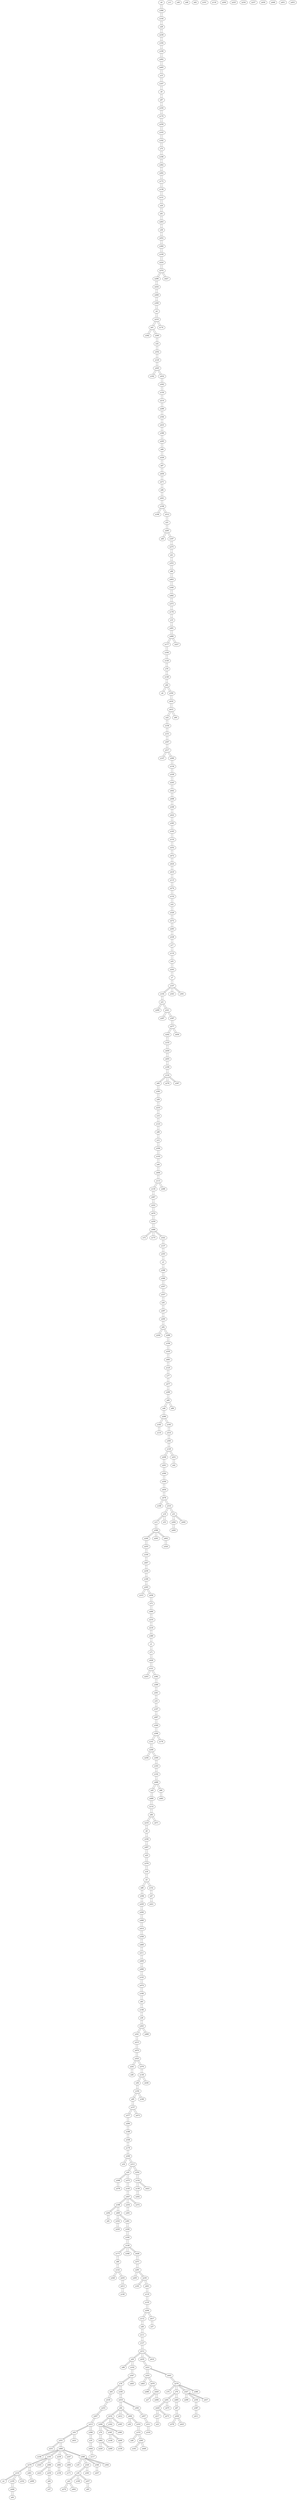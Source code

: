 graph {
n0;
n1;
n2;
n3;
n4;
n5;
n6;
n7;
n8;
n9;
n10;
n11;
n12;
n13;
n14;
n15;
n16;
n17;
n18;
n19;
n20;
n21;
n22;
n23;
n24;
n25;
n26;
n27;
n28;
n29;
n30;
n31;
n32;
n33;
n34;
n35;
n36;
n37;
n38;
n39;
n40;
n41;
n42;
n43;
n44;
n45;
n46;
n47;
n48;
n49;
n50;
n51;
n52;
n53;
n54;
n55;
n56;
n57;
n58;
n59;
n60;
n61;
n62;
n63;
n64;
n65;
n66;
n67;
n68;
n69;
n70;
n71;
n72;
n73;
n74;
n75;
n76;
n77;
n78;
n79;
n80;
n81;
n82;
n83;
n84;
n85;
n86;
n87;
n88;
n89;
n90;
n91;
n92;
n93;
n94;
n95;
n96;
n97;
n98;
n99;
n100;
n101;
n102;
n103;
n104;
n105;
n106;
n107;
n108;
n109;
n110;
n111;
n112;
n113;
n114;
n115;
n116;
n117;
n118;
n119;
n120;
n121;
n122;
n123;
n124;
n125;
n126;
n127;
n128;
n129;
n130;
n131;
n132;
n133;
n134;
n135;
n136;
n137;
n138;
n139;
n140;
n141;
n142;
n143;
n144;
n145;
n146;
n147;
n148;
n149;
n150;
n151;
n152;
n153;
n154;
n155;
n156;
n157;
n158;
n159;
n160;
n161;
n162;
n163;
n164;
n165;
n166;
n167;
n168;
n169;
n170;
n171;
n172;
n173;
n174;
n175;
n176;
n177;
n178;
n179;
n180;
n181;
n182;
n183;
n184;
n185;
n186;
n187;
n188;
n189;
n190;
n191;
n192;
n193;
n194;
n195;
n196;
n197;
n198;
n199;
n200;
n201;
n202;
n203;
n204;
n205;
n206;
n207;
n208;
n209;
n210;
n211;
n212;
n213;
n214;
n215;
n216;
n217;
n218;
n219;
n220;
n221;
n222;
n223;
n224;
n225;
n226;
n227;
n228;
n229;
n230;
n231;
n232;
n233;
n234;
n235;
n236;
n237;
n238;
n239;
n240;
n241;
n242;
n243;
n244;
n245;
n246;
n247;
n248;
n249;
n250;
n251;
n252;
n253;
n254;
n255;
n256;
n257;
n258;
n259;
n260;
n261;
n262;
n263;
n264;
n265;
n266;
n267;
n268;
n269;
n270;
n271;
n272;
n273;
n274;
n275;
n276;
n277;
n278;
n279;
n280;
n281;
n282;
n283;
n284;
n285;
n286;
n287;
n288;
n289;
n290;
n291;
n292;
n293;
n294;
n295;
n296;
n297;
n298;
n299;
n300;
n301;
n302;
n303;
n304;
n305;
n306;
n307;
n308;
n309;
n310;
n311;
n312;
n313;
n314;
n315;
n316;
n317;
n318;
n319;
n320;
n321;
n322;
n323;
n324;
n325;
n326;
n327;
n328;
n329;
n330;
n331;
n332;
n333;
n334;
n335;
n336;
n337;
n338;
n339;
n340;
n341;
n342;
n343;
n344;
n345;
n346;
n347;
n348;
n349;
n350;
n351;
n352;
n353;
n354;
n355;
n356;
n357;
n358;
n359;
n360;
n361;
n362;
n363;
n364;
n365;
n366;
n367;
n368;
n369;
n370;
n371;
n372;
n373;
n374;
n375;
n376;
n377;
n378;
n379;
n380;
n381;
n382;
n383;
n384;
n385;
n386;
n387;
n388;
n389;
n390;
n391;
n392;
n393;
n394;
n395;
n396;
n397;
n398;
n399;
n400;
n401;
n402;
n403;
n404;
n405;
n406;
n407;
n408;
n409;
n410;
n411;
n412;
n413;
n414;
n415;
n416;
n417;
n418;
n419;
n420;
n421;
n422;
n423;
n424;
n425;
n426;
n427;
n428;
n429;
n430;
n431;
n432;
n433;
n434;
n435;
n436;
n437;
n438;
n439;
n440;
n441;
n442;
n443;
n444;
n445;
n446;
n447;
n448;
n449;
n450;
n451;
n452;
n453;
n454;
n455;
n456;
n457;
n458;
n459;
n460;
n461;
n462;
n463;
n464;
n465;
n466;
n467;
n468;
n469;
n470;
n471;
n472;
n473;
n474;
n475;
n476;
n477;
n478;
n479;
n480;
n481;
n482;
n483;
n484;
n485;
n486;
n487;
n488;
n489;
n490;
n491;
n492;
n493;
n494;
n495;
n496;
n497;
n498;
n499;
n0 -- n386;
n1 -- n71;
n1 -- n389;
n2 -- n316;
n3 -- n355;
n3 -- n398;
n4 -- n219;
n4 -- n309;
n5 -- n18;
n5 -- n88;
n5 -- n152;
n6 -- n92;
n7 -- n243;
n7 -- n107;
n8 -- n336;
n8 -- n216;
n9 -- n167;
n9 -- n97;
n10 -- n178;
n10 -- n491;
n12 -- n99;
n12 -- n304;
n13 -- n16;
n13 -- n396;
n14 -- n233;
n14 -- n123;
n15 -- n167;
n15 -- n495;
n16 -- n13;
n16 -- n310;
n16 -- n53;
n17 -- n228;
n17 -- n116;
n18 -- n5;
n18 -- n376;
n19 -- n390;
n19 -- n444;
n20 -- n375;
n20 -- n313;
n20 -- n308;
n21 -- n290;
n21 -- n321;
n21 -- n104;
n22 -- n415;
n22 -- n156;
n23 -- n217;
n24 -- n131;
n24 -- n91;
n25 -- n497;
n25 -- n376;
n26 -- n153;
n27 -- n420;
n28 -- n144;
n28 -- n238;
n29 -- n98;
n29 -- n212;
n29 -- n102;
n30 -- n320;
n30 -- n257;
n30 -- n43;
n30 -- n169;
n31 -- n440;
n31 -- n264;
n31 -- n310;
n32 -- n395;
n32 -- n352;
n33 -- n197;
n33 -- n301;
n34 -- n246;
n35 -- n366;
n36 -- n263;
n36 -- n452;
n37 -- n64;
n38 -- n464;
n39 -- n146;
n39 -- n303;
n41 -- n353;
n41 -- n275;
n42 -- n251;
n43 -- n493;
n43 -- n30;
n43 -- n270;
n44 -- n404;
n44 -- n103;
n45 -- n466;
n45 -- n489;
n46 -- n69;
n46 -- n266;
n47 -- n421;
n47 -- n152;
n49 -- n111;
n49 -- n112;
n50 -- n297;
n50 -- n337;
n51 -- n285;
n51 -- n312;
n52 -- n329;
n52 -- n132;
n53 -- n16;
n54 -- n431;
n54 -- n213;
n54 -- n351;
n55 -- n116;
n55 -- n243;
n56 -- n192;
n56 -- n136;
n57 -- n417;
n58 -- n241;
n59 -- n233;
n59 -- n391;
n60 -- n124;
n60 -- n391;
n61 -- n219;
n61 -- n395;
n61 -- n392;
n63 -- n78;
n63 -- n318;
n64 -- n37;
n64 -- n250;
n65 -- n285;
n66 -- n466;
n66 -- n483;
n67 -- n436;
n67 -- n485;
n68 -- n295;
n68 -- n226;
n69 -- n46;
n69 -- n280;
n69 -- n89;
n70 -- n462;
n70 -- n268;
n71 -- n426;
n71 -- n1;
n72 -- n486;
n73 -- n490;
n73 -- n458;
n74 -- n279;
n75 -- n182;
n75 -- n186;
n76 -- n279;
n76 -- n281;
n76 -- n485;
n77 -- n125;
n77 -- n477;
n78 -- n347;
n78 -- n185;
n78 -- n63;
n79 -- n126;
n79 -- n148;
n80 -- n173;
n80 -- n122;
n81 -- n292;
n82 -- n244;
n82 -- n200;
n82 -- n286;
n83 -- n168;
n83 -- n146;
n84 -- n114;
n84 -- n216;
n84 -- n471;
n85 -- n257;
n86 -- n403;
n86 -- n353;
n87 -- n456;
n87 -- n226;
n88 -- n384;
n88 -- n5;
n89 -- n69;
n90 -- n415;
n91 -- n263;
n91 -- n24;
n92 -- n359;
n92 -- n148;
n92 -- n6;
n93 -- n446;
n94 -- n412;
n94 -- n464;
n94 -- n232;
n94 -- n418;
n95 -- n157;
n95 -- n192;
n96 -- n441;
n96 -- n271;
n97 -- n330;
n97 -- n9;
n98 -- n29;
n99 -- n12;
n99 -- n123;
n100 -- n255;
n100 -- n407;
n102 -- n29;
n102 -- n347;
n103 -- n44;
n103 -- n304;
n104 -- n107;
n104 -- n21;
n105 -- n182;
n105 -- n258;
n106 -- n460;
n107 -- n343;
n107 -- n7;
n107 -- n361;
n107 -- n104;
n108 -- n441;
n108 -- n190;
n108 -- n312;
n109 -- n224;
n109 -- n360;
n110 -- n183;
n111 -- n127;
n111 -- n49;
n112 -- n294;
n112 -- n49;
n113 -- n404;
n113 -- n288;
n113 -- n130;
n114 -- n84;
n114 -- n489;
n115 -- n274;
n115 -- n419;
n116 -- n17;
n116 -- n55;
n117 -- n444;
n119 -- n401;
n119 -- n135;
n120 -- n352;
n120 -- n445;
n121 -- n426;
n121 -- n382;
n121 -- n203;
n122 -- n326;
n122 -- n435;
n122 -- n80;
n123 -- n99;
n123 -- n14;
n124 -- n60;
n124 -- n278;
n124 -- n166;
n124 -- n367;
n125 -- n481;
n125 -- n77;
n126 -- n164;
n126 -- n79;
n127 -- n111;
n127 -- n212;
n128 -- n428;
n128 -- n173;
n128 -- n160;
n128 -- n348;
n129 -- n393;
n129 -- n208;
n129 -- n251;
n130 -- n113;
n130 -- n467;
n131 -- n138;
n131 -- n24;
n132 -- n52;
n132 -- n274;
n133 -- n165;
n133 -- n252;
n134 -- n339;
n134 -- n260;
n135 -- n294;
n135 -- n119;
n136 -- n438;
n136 -- n56;
n136 -- n370;
n137 -- n355;
n137 -- n322;
n138 -- n131;
n138 -- n172;
n139 -- n154;
n139 -- n202;
n140 -- n413;
n141 -- n249;
n141 -- n306;
n142 -- n163;
n142 -- n466;
n143 -- n474;
n143 -- n496;
n144 -- n28;
n144 -- n386;
n145 -- n375;
n145 -- n447;
n146 -- n39;
n146 -- n83;
n147 -- n317;
n148 -- n92;
n148 -- n79;
n149 -- n345;
n150 -- n214;
n150 -- n302;
n151 -- n307;
n151 -- n156;
n152 -- n47;
n152 -- n5;
n153 -- n265;
n153 -- n333;
n153 -- n26;
n154 -- n354;
n154 -- n423;
n154 -- n139;
n155 -- n242;
n155 -- n459;
n156 -- n151;
n156 -- n22;
n157 -- n377;
n157 -- n473;
n157 -- n95;
n158 -- n482;
n159 -- n209;
n160 -- n328;
n160 -- n128;
n161 -- n265;
n162 -- n445;
n163 -- n300;
n163 -- n142;
n164 -- n126;
n164 -- n177;
n165 -- n133;
n165 -- n385;
n166 -- n124;
n166 -- n455;
n167 -- n9;
n167 -- n15;
n168 -- n474;
n168 -- n83;
n169 -- n30;
n170 -- n330;
n170 -- n258;
n171 -- n494;
n172 -- n282;
n172 -- n138;
n173 -- n80;
n173 -- n128;
n174 -- n219;
n175 -- n486;
n176 -- n306;
n177 -- n164;
n177 -- n480;
n178 -- n10;
n178 -- n373;
n179 -- n338;
n179 -- n246;
n180 -- n192;
n181 -- n230;
n182 -- n105;
n182 -- n75;
n183 -- n266;
n183 -- n110;
n184 -- n199;
n184 -- n238;
n185 -- n78;
n185 -- n418;
n186 -- n362;
n186 -- n75;
n187 -- n285;
n187 -- n275;
n188 -- n338;
n188 -- n284;
n189 -- n236;
n189 -- n305;
n190 -- n108;
n191 -- n460;
n191 -- n325;
n191 -- n276;
n191 -- n484;
n192 -- n95;
n192 -- n180;
n192 -- n56;
n193 -- n314;
n193 -- n266;
n194 -- n335;
n194 -- n286;
n195 -- n316;
n195 -- n446;
n196 -- n478;
n197 -- n33;
n197 -- n487;
n198 -- n447;
n198 -- n292;
n198 -- n465;
n199 -- n184;
n199 -- n262;
n200 -- n82;
n200 -- n297;
n201 -- n208;
n201 -- n394;
n202 -- n139;
n203 -- n121;
n205 -- n291;
n206 -- n439;
n206 -- n488;
n207 -- n346;
n208 -- n129;
n208 -- n201;
n209 -- n159;
n209 -- n345;
n210 -- n490;
n210 -- n218;
n211 -- n469;
n211 -- n409;
n212 -- n410;
n212 -- n127;
n212 -- n29;
n212 -- n235;
n213 -- n390;
n213 -- n267;
n213 -- n54;
n214 -- n289;
n214 -- n150;
n215 -- n341;
n215 -- n470;
n216 -- n84;
n216 -- n8;
n217 -- n429;
n217 -- n23;
n218 -- n210;
n218 -- n389;
n219 -- n4;
n219 -- n61;
n219 -- n174;
n220 -- n462;
n221 -- n443;
n221 -- n235;
n221 -- n331;
n222 -- n467;
n222 -- n476;
n223 -- n484;
n224 -- n109;
n224 -- n374;
n226 -- n68;
n226 -- n87;
n227 -- n480;
n228 -- n283;
n228 -- n17;
n229 -- n334;
n230 -- n401;
n230 -- n291;
n230 -- n181;
n231 -- n351;
n232 -- n342;
n232 -- n365;
n232 -- n94;
n232 -- n268;
n233 -- n59;
n233 -- n14;
n235 -- n212;
n235 -- n221;
n236 -- n407;
n236 -- n189;
n238 -- n28;
n238 -- n184;
n239 -- n460;
n239 -- n482;
n240 -- n255;
n240 -- n396;
n241 -- n323;
n241 -- n58;
n242 -- n277;
n242 -- n155;
n243 -- n55;
n243 -- n7;
n244 -- n82;
n245 -- n442;
n245 -- n339;
n246 -- n34;
n246 -- n313;
n246 -- n179;
n247 -- n460;
n247 -- n494;
n248 -- n422;
n248 -- n498;
n249 -- n300;
n249 -- n256;
n249 -- n141;
n250 -- n64;
n250 -- n484;
n251 -- n129;
n251 -- n42;
n252 -- n133;
n252 -- n472;
n253 -- n267;
n253 -- n318;
n254 -- n447;
n254 -- n261;
n255 -- n100;
n255 -- n240;
n256 -- n249;
n257 -- n85;
n257 -- n30;
n258 -- n170;
n258 -- n105;
n259 -- n486;
n259 -- n476;
n260 -- n317;
n260 -- n134;
n261 -- n254;
n262 -- n495;
n262 -- n199;
n263 -- n36;
n263 -- n91;
n264 -- n400;
n264 -- n31;
n265 -- n161;
n265 -- n153;
n265 -- n449;
n266 -- n46;
n266 -- n193;
n266 -- n183;
n267 -- n213;
n267 -- n253;
n268 -- n345;
n268 -- n232;
n268 -- n70;
n268 -- n369;
n269 -- n462;
n270 -- n43;
n271 -- n456;
n271 -- n96;
n272 -- n283;
n272 -- n329;
n273 -- n429;
n274 -- n115;
n274 -- n132;
n275 -- n41;
n275 -- n187;
n276 -- n316;
n276 -- n461;
n276 -- n191;
n277 -- n450;
n277 -- n242;
n277 -- n397;
n278 -- n124;
n279 -- n327;
n279 -- n443;
n279 -- n380;
n279 -- n74;
n279 -- n76;
n280 -- n69;
n280 -- n477;
n281 -- n429;
n281 -- n76;
n281 -- n475;
n282 -- n362;
n282 -- n172;
n283 -- n228;
n283 -- n272;
n284 -- n377;
n284 -- n188;
n285 -- n51;
n285 -- n187;
n285 -- n65;
n286 -- n82;
n286 -- n194;
n287 -- n321;
n288 -- n113;
n289 -- n214;
n289 -- n344;
n290 -- n21;
n291 -- n371;
n291 -- n205;
n291 -- n230;
n292 -- n198;
n292 -- n81;
n293 -- n396;
n294 -- n135;
n294 -- n417;
n294 -- n112;
n295 -- n388;
n295 -- n68;
n296 -- n374;
n296 -- n434;
n297 -- n50;
n297 -- n200;
n298 -- n479;
n299 -- n327;
n300 -- n163;
n300 -- n249;
n301 -- n33;
n301 -- n399;
n302 -- n432;
n302 -- n150;
n303 -- n468;
n303 -- n39;
n303 -- n341;
n304 -- n12;
n304 -- n103;
n305 -- n189;
n305 -- n315;
n305 -- n458;
n306 -- n176;
n306 -- n141;
n306 -- n349;
n307 -- n151;
n307 -- n317;
n308 -- n379;
n308 -- n20;
n309 -- n4;
n309 -- n408;
n310 -- n31;
n310 -- n478;
n310 -- n16;
n311 -- n457;
n311 -- n319;
n312 -- n51;
n312 -- n108;
n313 -- n246;
n313 -- n354;
n313 -- n20;
n314 -- n393;
n314 -- n193;
n315 -- n305;
n316 -- n195;
n316 -- n2;
n316 -- n276;
n316 -- n332;
n317 -- n147;
n317 -- n260;
n317 -- n307;
n318 -- n253;
n318 -- n63;
n319 -- n311;
n320 -- n363;
n320 -- n366;
n320 -- n30;
n321 -- n397;
n321 -- n287;
n321 -- n21;
n322 -- n486;
n322 -- n137;
n323 -- n241;
n323 -- n370;
n323 -- n470;
n324 -- n402;
n325 -- n191;
n326 -- n122;
n327 -- n350;
n327 -- n437;
n327 -- n279;
n327 -- n299;
n328 -- n381;
n328 -- n160;
n329 -- n52;
n329 -- n272;
n330 -- n97;
n330 -- n170;
n331 -- n463;
n331 -- n479;
n331 -- n221;
n332 -- n316;
n333 -- n464;
n333 -- n153;
n334 -- n465;
n334 -- n229;
n335 -- n481;
n335 -- n194;
n336 -- n497;
n336 -- n8;
n337 -- n50;
n337 -- n357;
n338 -- n188;
n338 -- n179;
n339 -- n245;
n339 -- n134;
n340 -- n492;
n340 -- n403;
n341 -- n215;
n341 -- n303;
n342 -- n232;
n343 -- n107;
n344 -- n289;
n344 -- n433;
n345 -- n149;
n345 -- n268;
n345 -- n209;
n346 -- n207;
n346 -- n366;
n347 -- n78;
n347 -- n102;
n347 -- n405;
n348 -- n128;
n349 -- n487;
n349 -- n306;
n350 -- n327;
n350 -- n387;
n351 -- n231;
n351 -- n460;
n351 -- n54;
n352 -- n120;
n352 -- n32;
n353 -- n86;
n353 -- n41;
n354 -- n154;
n354 -- n313;
n355 -- n3;
n355 -- n137;
n356 -- n454;
n356 -- n394;
n357 -- n368;
n357 -- n337;
n358 -- n469;
n358 -- n414;
n359 -- n92;
n359 -- n416;
n360 -- n109;
n360 -- n452;
n361 -- n107;
n362 -- n282;
n362 -- n186;
n363 -- n320;
n364 -- n366;
n365 -- n232;
n366 -- n320;
n366 -- n364;
n366 -- n35;
n366 -- n460;
n366 -- n346;
n367 -- n124;
n368 -- n398;
n368 -- n357;
n369 -- n268;
n370 -- n323;
n370 -- n136;
n371 -- n428;
n371 -- n291;
n372 -- n447;
n373 -- n492;
n373 -- n178;
n374 -- n296;
n374 -- n224;
n374 -- n427;
n375 -- n20;
n375 -- n145;
n376 -- n25;
n376 -- n18;
n377 -- n284;
n377 -- n157;
n378 -- n436;
n379 -- n308;
n380 -- n279;
n381 -- n465;
n381 -- n328;
n382 -- n399;
n382 -- n121;
n383 -- n457;
n383 -- n418;
n384 -- n439;
n384 -- n88;
n385 -- n422;
n385 -- n165;
n386 -- n144;
n386 -- n0;
n387 -- n350;
n387 -- n411;
n388 -- n295;
n388 -- n433;
n389 -- n218;
n389 -- n1;
n390 -- n213;
n390 -- n19;
n391 -- n60;
n391 -- n59;
n392 -- n61;
n393 -- n314;
n393 -- n129;
n394 -- n356;
n394 -- n201;
n395 -- n61;
n395 -- n32;
n396 -- n402;
n396 -- n293;
n396 -- n13;
n396 -- n240;
n397 -- n321;
n397 -- n277;
n398 -- n3;
n398 -- n368;
n399 -- n301;
n399 -- n382;
n400 -- n264;
n401 -- n230;
n401 -- n119;
n402 -- n396;
n402 -- n324;
n403 -- n86;
n403 -- n340;
n404 -- n113;
n404 -- n44;
n405 -- n347;
n406 -- n420;
n407 -- n100;
n407 -- n236;
n408 -- n434;
n408 -- n309;
n409 -- n211;
n409 -- n496;
n410 -- n212;
n411 -- n387;
n412 -- n94;
n413 -- n140;
n413 -- n435;
n414 -- n358;
n414 -- n488;
n415 -- n22;
n415 -- n90;
n415 -- n416;
n416 -- n359;
n416 -- n415;
n417 -- n57;
n417 -- n294;
n418 -- n383;
n418 -- n94;
n418 -- n185;
n419 -- n424;
n419 -- n115;
n420 -- n479;
n420 -- n406;
n420 -- n27;
n421 -- n47;
n422 -- n248;
n422 -- n385;
n423 -- n154;
n424 -- n419;
n424 -- n472;
n425 -- n436;
n426 -- n121;
n426 -- n71;
n427 -- n374;
n428 -- n371;
n428 -- n128;
n429 -- n217;
n429 -- n273;
n429 -- n281;
n431 -- n54;
n432 -- n445;
n432 -- n302;
n433 -- n388;
n433 -- n344;
n434 -- n296;
n434 -- n408;
n435 -- n122;
n435 -- n413;
n436 -- n425;
n436 -- n378;
n436 -- n67;
n437 -- n327;
n438 -- n136;
n439 -- n384;
n439 -- n206;
n440 -- n31;
n441 -- n108;
n441 -- n96;
n442 -- n245;
n442 -- n498;
n443 -- n279;
n443 -- n221;
n444 -- n19;
n444 -- n117;
n445 -- n432;
n445 -- n120;
n445 -- n162;
n446 -- n195;
n446 -- n93;
n447 -- n198;
n447 -- n372;
n447 -- n254;
n447 -- n145;
n449 -- n265;
n450 -- n277;
n452 -- n36;
n452 -- n360;
n454 -- n356;
n454 -- n478;
n455 -- n459;
n455 -- n166;
n456 -- n87;
n456 -- n271;
n457 -- n383;
n457 -- n311;
n458 -- n305;
n458 -- n73;
n459 -- n155;
n459 -- n455;
n460 -- n106;
n460 -- n247;
n460 -- n239;
n460 -- n191;
n460 -- n351;
n460 -- n366;
n461 -- n499;
n461 -- n276;
n462 -- n220;
n462 -- n70;
n462 -- n269;
n463 -- n331;
n464 -- n38;
n464 -- n94;
n464 -- n333;
n465 -- n198;
n465 -- n381;
n465 -- n334;
n466 -- n142;
n466 -- n45;
n466 -- n66;
n467 -- n222;
n467 -- n130;
n468 -- n303;
n469 -- n358;
n469 -- n211;
n470 -- n215;
n470 -- n323;
n471 -- n84;
n472 -- n424;
n472 -- n252;
n473 -- n157;
n474 -- n143;
n474 -- n168;
n475 -- n281;
n476 -- n222;
n476 -- n259;
n477 -- n77;
n477 -- n280;
n478 -- n454;
n478 -- n196;
n478 -- n310;
n479 -- n298;
n479 -- n420;
n479 -- n331;
n480 -- n227;
n480 -- n177;
n480 -- n491;
n481 -- n335;
n481 -- n125;
n482 -- n239;
n482 -- n158;
n483 -- n66;
n484 -- n250;
n484 -- n191;
n484 -- n223;
n485 -- n76;
n485 -- n67;
n486 -- n175;
n486 -- n259;
n486 -- n322;
n486 -- n72;
n487 -- n197;
n487 -- n349;
n488 -- n206;
n488 -- n414;
n489 -- n114;
n489 -- n45;
n490 -- n210;
n490 -- n73;
n491 -- n10;
n491 -- n480;
n492 -- n373;
n492 -- n340;
n493 -- n43;
n494 -- n247;
n494 -- n171;
n495 -- n15;
n495 -- n262;
n496 -- n409;
n496 -- n143;
n497 -- n336;
n497 -- n25;
n498 -- n442;
n498 -- n248;
n499 -- n461;
}
